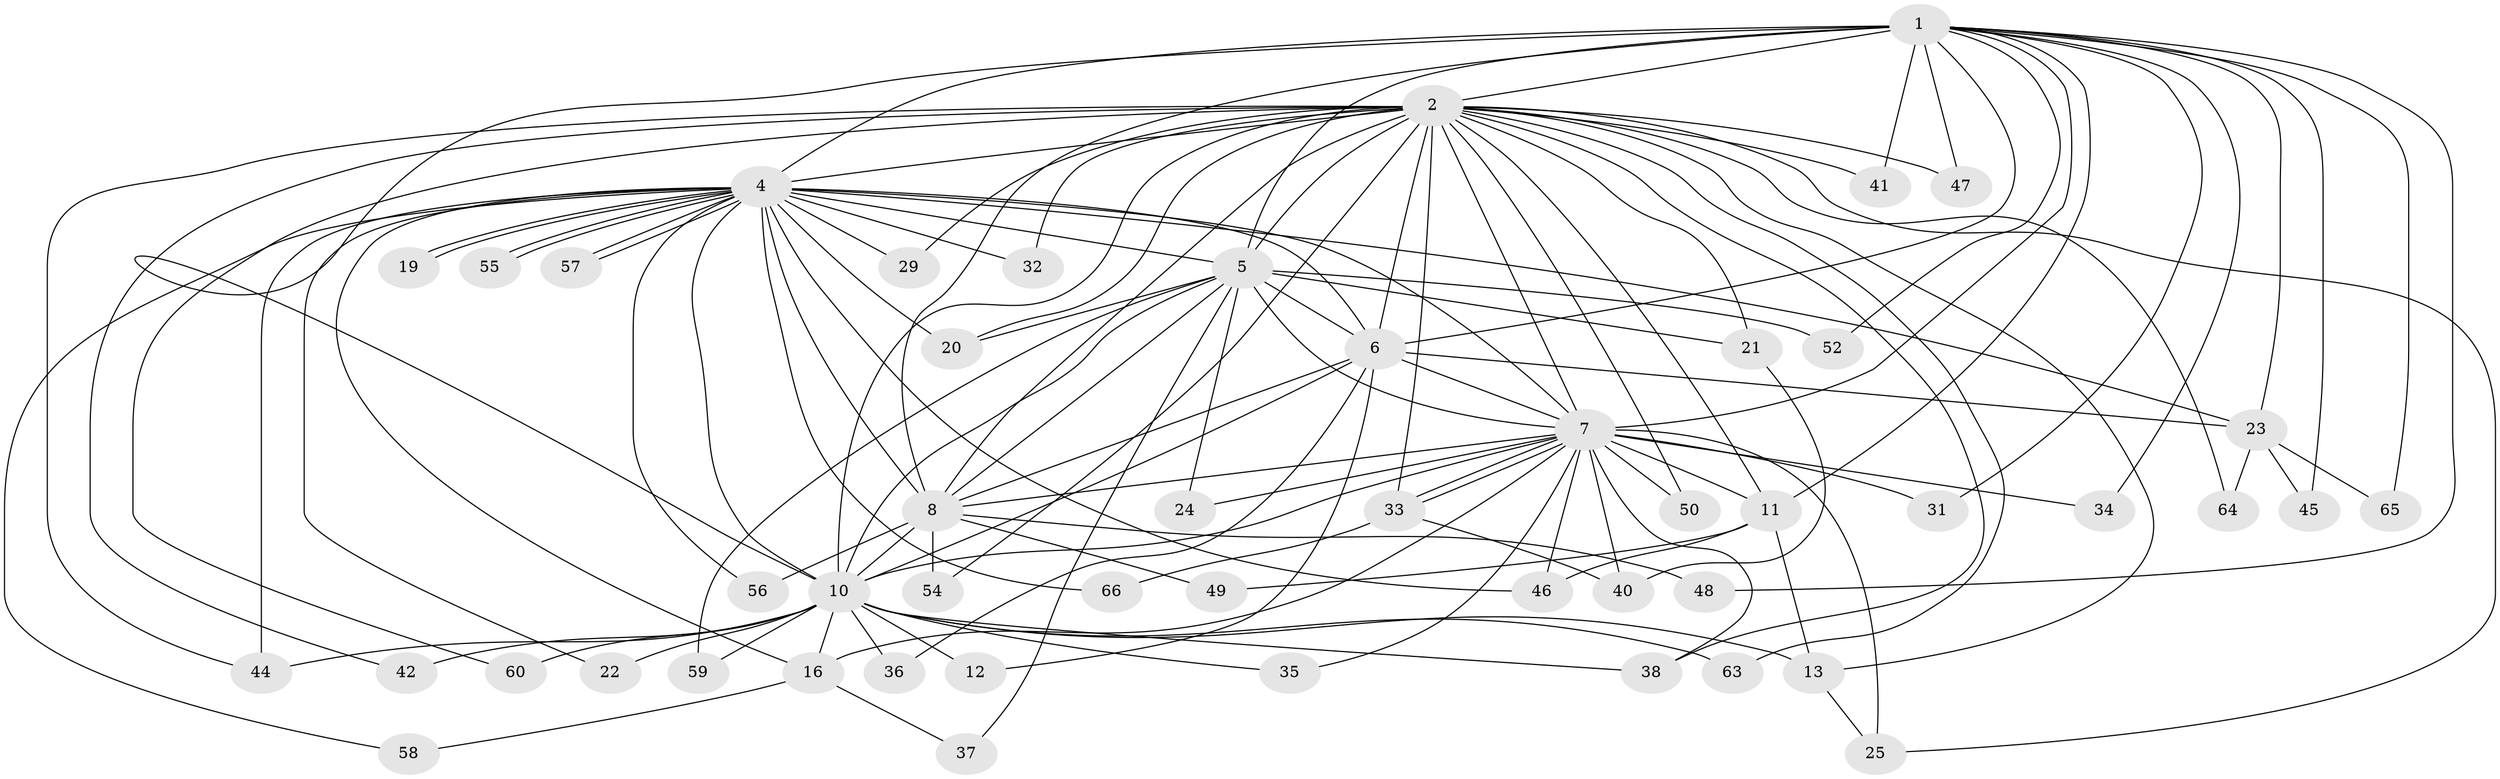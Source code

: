 // Generated by graph-tools (version 1.1) at 2025/23/03/03/25 07:23:36]
// undirected, 50 vertices, 123 edges
graph export_dot {
graph [start="1"]
  node [color=gray90,style=filled];
  1 [super="+9"];
  2 [super="+3"];
  4 [super="+39"];
  5 [super="+26"];
  6 [super="+17"];
  7 [super="+14"];
  8 [super="+27"];
  10 [super="+53"];
  11 [super="+15"];
  12;
  13 [super="+18"];
  16 [super="+51"];
  19;
  20 [super="+30"];
  21;
  22;
  23 [super="+43"];
  24;
  25 [super="+28"];
  29;
  31;
  32;
  33 [super="+61"];
  34;
  35;
  36;
  37;
  38;
  40 [super="+67"];
  41;
  42;
  44 [super="+68"];
  45;
  46 [super="+62"];
  47;
  48;
  49;
  50;
  52;
  54;
  55;
  56;
  57;
  58;
  59;
  60;
  63;
  64;
  65;
  66;
  1 -- 2 [weight=4];
  1 -- 4 [weight=2];
  1 -- 5 [weight=2];
  1 -- 6 [weight=2];
  1 -- 7 [weight=2];
  1 -- 8 [weight=2];
  1 -- 10 [weight=2];
  1 -- 11;
  1 -- 31;
  1 -- 41;
  1 -- 45;
  1 -- 47;
  1 -- 48;
  1 -- 65;
  1 -- 34;
  1 -- 52;
  1 -- 23;
  2 -- 4 [weight=2];
  2 -- 5 [weight=2];
  2 -- 6 [weight=2];
  2 -- 7 [weight=3];
  2 -- 8 [weight=2];
  2 -- 10 [weight=2];
  2 -- 20;
  2 -- 21;
  2 -- 25;
  2 -- 29;
  2 -- 38;
  2 -- 47;
  2 -- 50;
  2 -- 63;
  2 -- 64;
  2 -- 32;
  2 -- 41;
  2 -- 42;
  2 -- 44;
  2 -- 54;
  2 -- 60;
  2 -- 11;
  2 -- 13;
  2 -- 33;
  4 -- 5;
  4 -- 6;
  4 -- 7;
  4 -- 8;
  4 -- 10;
  4 -- 16;
  4 -- 19;
  4 -- 19;
  4 -- 20;
  4 -- 22;
  4 -- 29;
  4 -- 32;
  4 -- 46;
  4 -- 55;
  4 -- 55;
  4 -- 56;
  4 -- 57;
  4 -- 57;
  4 -- 66;
  4 -- 58;
  4 -- 44;
  4 -- 23 [weight=2];
  5 -- 6 [weight=2];
  5 -- 7;
  5 -- 8;
  5 -- 10;
  5 -- 21;
  5 -- 24;
  5 -- 37;
  5 -- 52;
  5 -- 59;
  5 -- 20;
  6 -- 7;
  6 -- 8;
  6 -- 10;
  6 -- 12;
  6 -- 23;
  6 -- 36;
  7 -- 8;
  7 -- 10;
  7 -- 11;
  7 -- 16;
  7 -- 24;
  7 -- 31;
  7 -- 33;
  7 -- 33;
  7 -- 34;
  7 -- 35;
  7 -- 38;
  7 -- 40;
  7 -- 50;
  7 -- 25;
  7 -- 46;
  8 -- 10 [weight=2];
  8 -- 49;
  8 -- 54;
  8 -- 56;
  8 -- 48;
  10 -- 12;
  10 -- 13;
  10 -- 22;
  10 -- 35;
  10 -- 36;
  10 -- 42;
  10 -- 59;
  10 -- 60;
  10 -- 63;
  10 -- 38;
  10 -- 16;
  10 -- 44;
  11 -- 13;
  11 -- 46;
  11 -- 49;
  13 -- 25;
  16 -- 37;
  16 -- 58;
  21 -- 40;
  23 -- 65;
  23 -- 64;
  23 -- 45;
  33 -- 40;
  33 -- 66;
}
